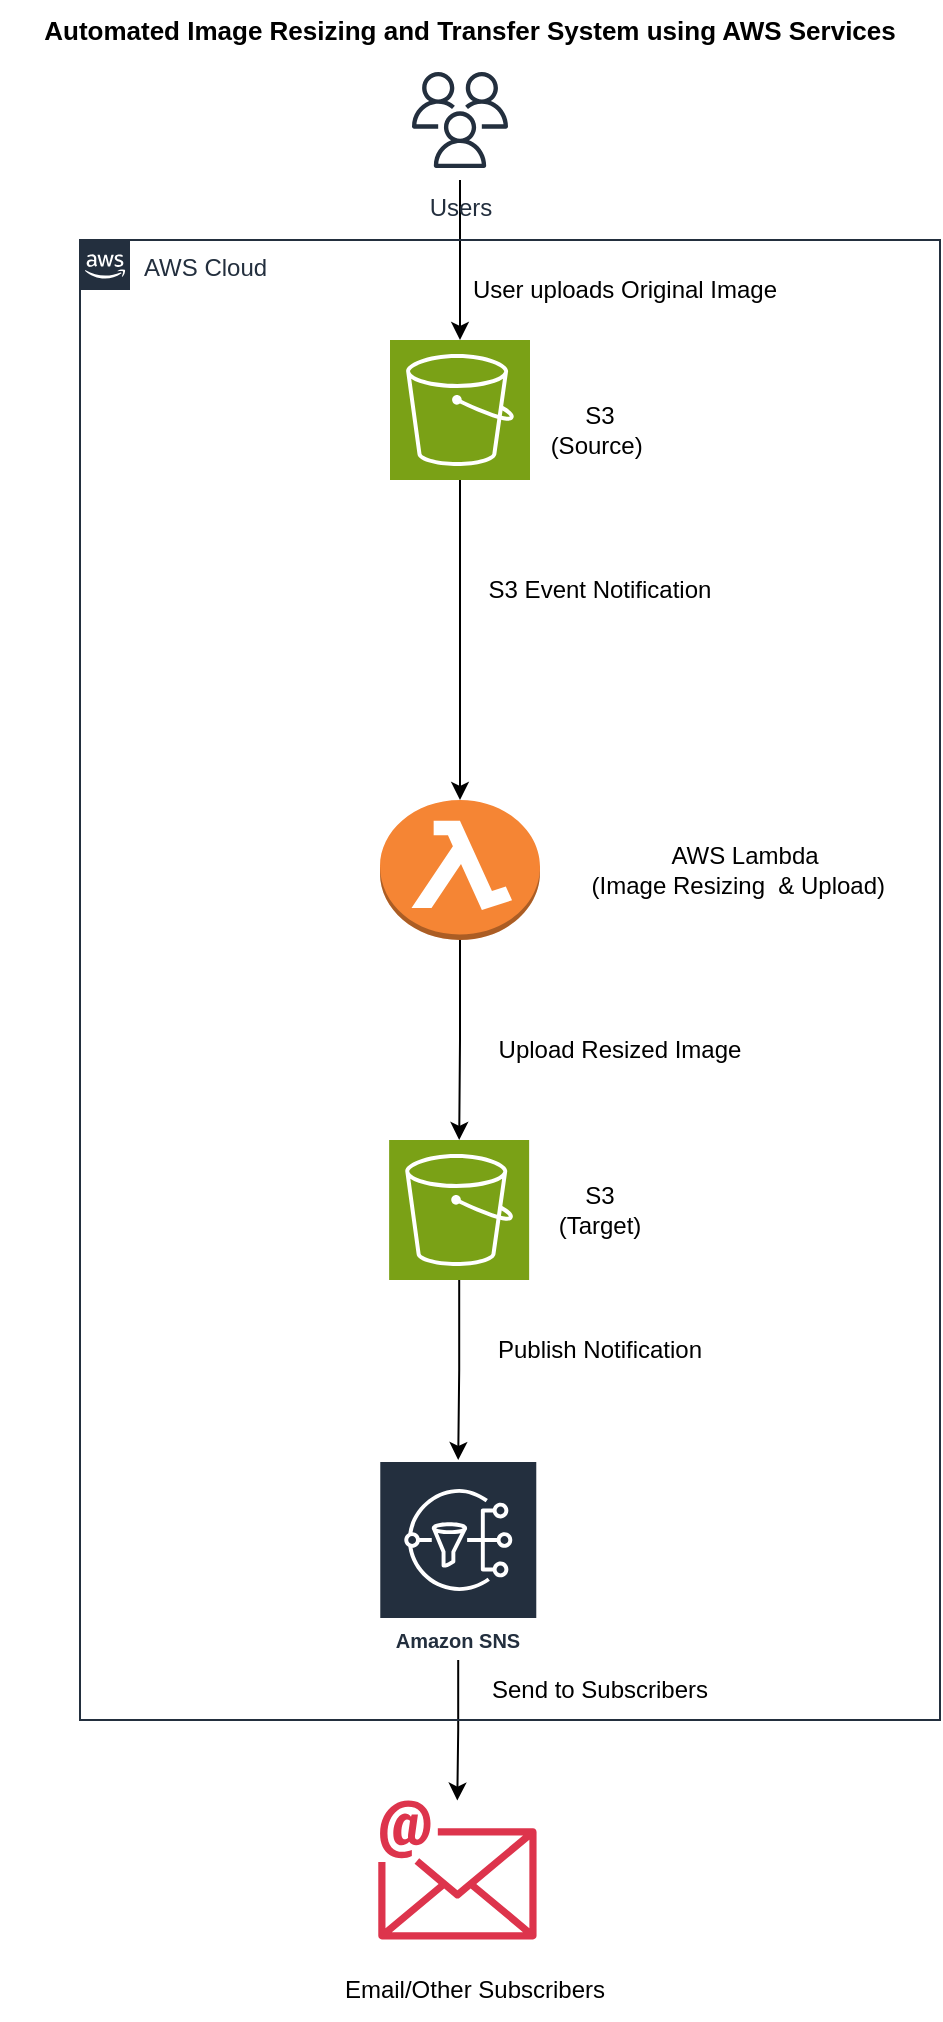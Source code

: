 <mxfile version="27.1.3">
  <diagram name="Page-1" id="jJ6hZ7A4q83ucd-lhPS9">
    <mxGraphModel dx="909" dy="398" grid="0" gridSize="10" guides="1" tooltips="1" connect="1" arrows="1" fold="1" page="1" pageScale="1" pageWidth="850" pageHeight="1100" math="0" shadow="0">
      <root>
        <mxCell id="0" />
        <mxCell id="1" parent="0" />
        <mxCell id="KU1QNiQ9F2yr2tfShmG7-12" value="" style="edgeStyle=orthogonalEdgeStyle;rounded=0;orthogonalLoop=1;jettySize=auto;html=1;" edge="1" parent="1" source="KU1QNiQ9F2yr2tfShmG7-1" target="KU1QNiQ9F2yr2tfShmG7-3">
          <mxGeometry relative="1" as="geometry" />
        </mxCell>
        <mxCell id="KU1QNiQ9F2yr2tfShmG7-1" value="Users" style="sketch=0;outlineConnect=0;fontColor=#232F3E;gradientColor=none;strokeColor=#232F3E;fillColor=#ffffff;dashed=0;verticalLabelPosition=bottom;verticalAlign=top;align=center;html=1;fontSize=12;fontStyle=0;aspect=fixed;shape=mxgraph.aws4.resourceIcon;resIcon=mxgraph.aws4.users;" vertex="1" parent="1">
          <mxGeometry x="300" y="30" width="60" height="60" as="geometry" />
        </mxCell>
        <mxCell id="KU1QNiQ9F2yr2tfShmG7-29" value="" style="edgeStyle=orthogonalEdgeStyle;rounded=0;orthogonalLoop=1;jettySize=auto;html=1;" edge="1" parent="1" source="KU1QNiQ9F2yr2tfShmG7-3" target="KU1QNiQ9F2yr2tfShmG7-7">
          <mxGeometry relative="1" as="geometry" />
        </mxCell>
        <mxCell id="KU1QNiQ9F2yr2tfShmG7-3" value="" style="sketch=0;points=[[0,0,0],[0.25,0,0],[0.5,0,0],[0.75,0,0],[1,0,0],[0,1,0],[0.25,1,0],[0.5,1,0],[0.75,1,0],[1,1,0],[0,0.25,0],[0,0.5,0],[0,0.75,0],[1,0.25,0],[1,0.5,0],[1,0.75,0]];outlineConnect=0;fontColor=#232F3E;fillColor=#7AA116;strokeColor=#ffffff;dashed=0;verticalLabelPosition=bottom;verticalAlign=top;align=center;html=1;fontSize=12;fontStyle=0;aspect=fixed;shape=mxgraph.aws4.resourceIcon;resIcon=mxgraph.aws4.s3;" vertex="1" parent="1">
          <mxGeometry x="295" y="170" width="70" height="70" as="geometry" />
        </mxCell>
        <mxCell id="KU1QNiQ9F2yr2tfShmG7-15" value="" style="edgeStyle=orthogonalEdgeStyle;rounded=0;orthogonalLoop=1;jettySize=auto;html=1;" edge="1" parent="1" source="KU1QNiQ9F2yr2tfShmG7-7" target="KU1QNiQ9F2yr2tfShmG7-9">
          <mxGeometry relative="1" as="geometry" />
        </mxCell>
        <mxCell id="KU1QNiQ9F2yr2tfShmG7-7" value="" style="outlineConnect=0;dashed=0;verticalLabelPosition=bottom;verticalAlign=top;align=center;html=1;shape=mxgraph.aws3.lambda_function;fillColor=#F58534;gradientColor=none;" vertex="1" parent="1">
          <mxGeometry x="290" y="400" width="80" height="70" as="geometry" />
        </mxCell>
        <mxCell id="KU1QNiQ9F2yr2tfShmG7-16" value="" style="edgeStyle=orthogonalEdgeStyle;rounded=0;orthogonalLoop=1;jettySize=auto;html=1;" edge="1" parent="1" source="KU1QNiQ9F2yr2tfShmG7-9" target="KU1QNiQ9F2yr2tfShmG7-10">
          <mxGeometry relative="1" as="geometry" />
        </mxCell>
        <mxCell id="KU1QNiQ9F2yr2tfShmG7-9" value="" style="sketch=0;points=[[0,0,0],[0.25,0,0],[0.5,0,0],[0.75,0,0],[1,0,0],[0,1,0],[0.25,1,0],[0.5,1,0],[0.75,1,0],[1,1,0],[0,0.25,0],[0,0.5,0],[0,0.75,0],[1,0.25,0],[1,0.5,0],[1,0.75,0]];outlineConnect=0;fontColor=#232F3E;fillColor=#7AA116;strokeColor=#ffffff;dashed=0;verticalLabelPosition=bottom;verticalAlign=top;align=center;html=1;fontSize=12;fontStyle=0;aspect=fixed;shape=mxgraph.aws4.resourceIcon;resIcon=mxgraph.aws4.s3;" vertex="1" parent="1">
          <mxGeometry x="294.57" y="570" width="70" height="70" as="geometry" />
        </mxCell>
        <mxCell id="KU1QNiQ9F2yr2tfShmG7-17" value="" style="edgeStyle=orthogonalEdgeStyle;rounded=0;orthogonalLoop=1;jettySize=auto;html=1;" edge="1" parent="1" source="KU1QNiQ9F2yr2tfShmG7-10" target="KU1QNiQ9F2yr2tfShmG7-11">
          <mxGeometry relative="1" as="geometry" />
        </mxCell>
        <mxCell id="KU1QNiQ9F2yr2tfShmG7-10" value="Amazon SNS" style="sketch=0;outlineConnect=0;fontColor=#232F3E;gradientColor=none;strokeColor=#ffffff;fillColor=#232F3E;dashed=0;verticalLabelPosition=middle;verticalAlign=bottom;align=center;html=1;whiteSpace=wrap;fontSize=10;fontStyle=1;spacing=3;shape=mxgraph.aws4.productIcon;prIcon=mxgraph.aws4.sns;" vertex="1" parent="1">
          <mxGeometry x="289.14" y="730" width="80" height="100" as="geometry" />
        </mxCell>
        <mxCell id="KU1QNiQ9F2yr2tfShmG7-11" value="" style="sketch=0;outlineConnect=0;fontColor=#232F3E;gradientColor=none;fillColor=#DD344C;strokeColor=none;dashed=0;verticalLabelPosition=bottom;verticalAlign=top;align=center;html=1;fontSize=12;fontStyle=0;aspect=fixed;shape=mxgraph.aws4.email;" vertex="1" parent="1">
          <mxGeometry x="289.14" y="900" width="79.14" height="70" as="geometry" />
        </mxCell>
        <mxCell id="KU1QNiQ9F2yr2tfShmG7-18" value="S3 (Source)&amp;nbsp;" style="text;html=1;align=center;verticalAlign=middle;whiteSpace=wrap;rounded=0;" vertex="1" parent="1">
          <mxGeometry x="370" y="200" width="60" height="30" as="geometry" />
        </mxCell>
        <mxCell id="KU1QNiQ9F2yr2tfShmG7-19" value="S3 Event Notification" style="text;html=1;align=center;verticalAlign=middle;whiteSpace=wrap;rounded=0;" vertex="1" parent="1">
          <mxGeometry x="325" y="280" width="150" height="30" as="geometry" />
        </mxCell>
        <mxCell id="KU1QNiQ9F2yr2tfShmG7-20" value="AWS Lambda&lt;br&gt;(Image Resizing&amp;nbsp; &amp;amp;&amp;nbsp;Upload) &amp;nbsp;" style="text;html=1;align=center;verticalAlign=middle;whiteSpace=wrap;rounded=0;" vertex="1" parent="1">
          <mxGeometry x="390" y="420" width="165" height="30" as="geometry" />
        </mxCell>
        <mxCell id="KU1QNiQ9F2yr2tfShmG7-21" value="Upload Resized Image" style="text;html=1;align=center;verticalAlign=middle;whiteSpace=wrap;rounded=0;" vertex="1" parent="1">
          <mxGeometry x="340" y="510" width="140" height="30" as="geometry" />
        </mxCell>
        <mxCell id="KU1QNiQ9F2yr2tfShmG7-22" value="Send to Subscribers" style="text;html=1;align=center;verticalAlign=middle;whiteSpace=wrap;rounded=0;" vertex="1" parent="1">
          <mxGeometry x="335" y="830" width="130" height="30" as="geometry" />
        </mxCell>
        <mxCell id="KU1QNiQ9F2yr2tfShmG7-23" value="Email/Other&amp;nbsp;Subscribers" style="text;html=1;align=center;verticalAlign=middle;whiteSpace=wrap;rounded=0;" vertex="1" parent="1">
          <mxGeometry x="269.57" y="980" width="135" height="30" as="geometry" />
        </mxCell>
        <mxCell id="KU1QNiQ9F2yr2tfShmG7-24" value="User uploads&amp;nbsp;Original Image" style="text;html=1;align=center;verticalAlign=middle;whiteSpace=wrap;rounded=0;" vertex="1" parent="1">
          <mxGeometry x="325" y="130" width="175" height="30" as="geometry" />
        </mxCell>
        <mxCell id="KU1QNiQ9F2yr2tfShmG7-25" value="S3 (Target)" style="text;html=1;align=center;verticalAlign=middle;whiteSpace=wrap;rounded=0;" vertex="1" parent="1">
          <mxGeometry x="370" y="590" width="60" height="30" as="geometry" />
        </mxCell>
        <mxCell id="KU1QNiQ9F2yr2tfShmG7-26" value="Publish Notification" style="text;html=1;align=center;verticalAlign=middle;whiteSpace=wrap;rounded=0;" vertex="1" parent="1">
          <mxGeometry x="340" y="660" width="120" height="30" as="geometry" />
        </mxCell>
        <mxCell id="KU1QNiQ9F2yr2tfShmG7-27" value="AWS Cloud" style="points=[[0,0],[0.25,0],[0.5,0],[0.75,0],[1,0],[1,0.25],[1,0.5],[1,0.75],[1,1],[0.75,1],[0.5,1],[0.25,1],[0,1],[0,0.75],[0,0.5],[0,0.25]];outlineConnect=0;gradientColor=none;html=1;whiteSpace=wrap;fontSize=12;fontStyle=0;container=1;pointerEvents=0;collapsible=0;recursiveResize=0;shape=mxgraph.aws4.group;grIcon=mxgraph.aws4.group_aws_cloud_alt;strokeColor=#232F3E;fillColor=none;verticalAlign=top;align=left;spacingLeft=30;fontColor=#232F3E;dashed=0;" vertex="1" parent="1">
          <mxGeometry x="140" y="120" width="430" height="740" as="geometry" />
        </mxCell>
        <mxCell id="KU1QNiQ9F2yr2tfShmG7-28" value="&lt;b&gt;&lt;font style=&quot;font-size: 13px;&quot;&gt;Automated Image Resizing and Transfer System using AWS Services&lt;/font&gt;&lt;/b&gt;" style="text;html=1;align=center;verticalAlign=middle;whiteSpace=wrap;rounded=0;" vertex="1" parent="1">
          <mxGeometry x="100" width="470" height="30" as="geometry" />
        </mxCell>
      </root>
    </mxGraphModel>
  </diagram>
</mxfile>
